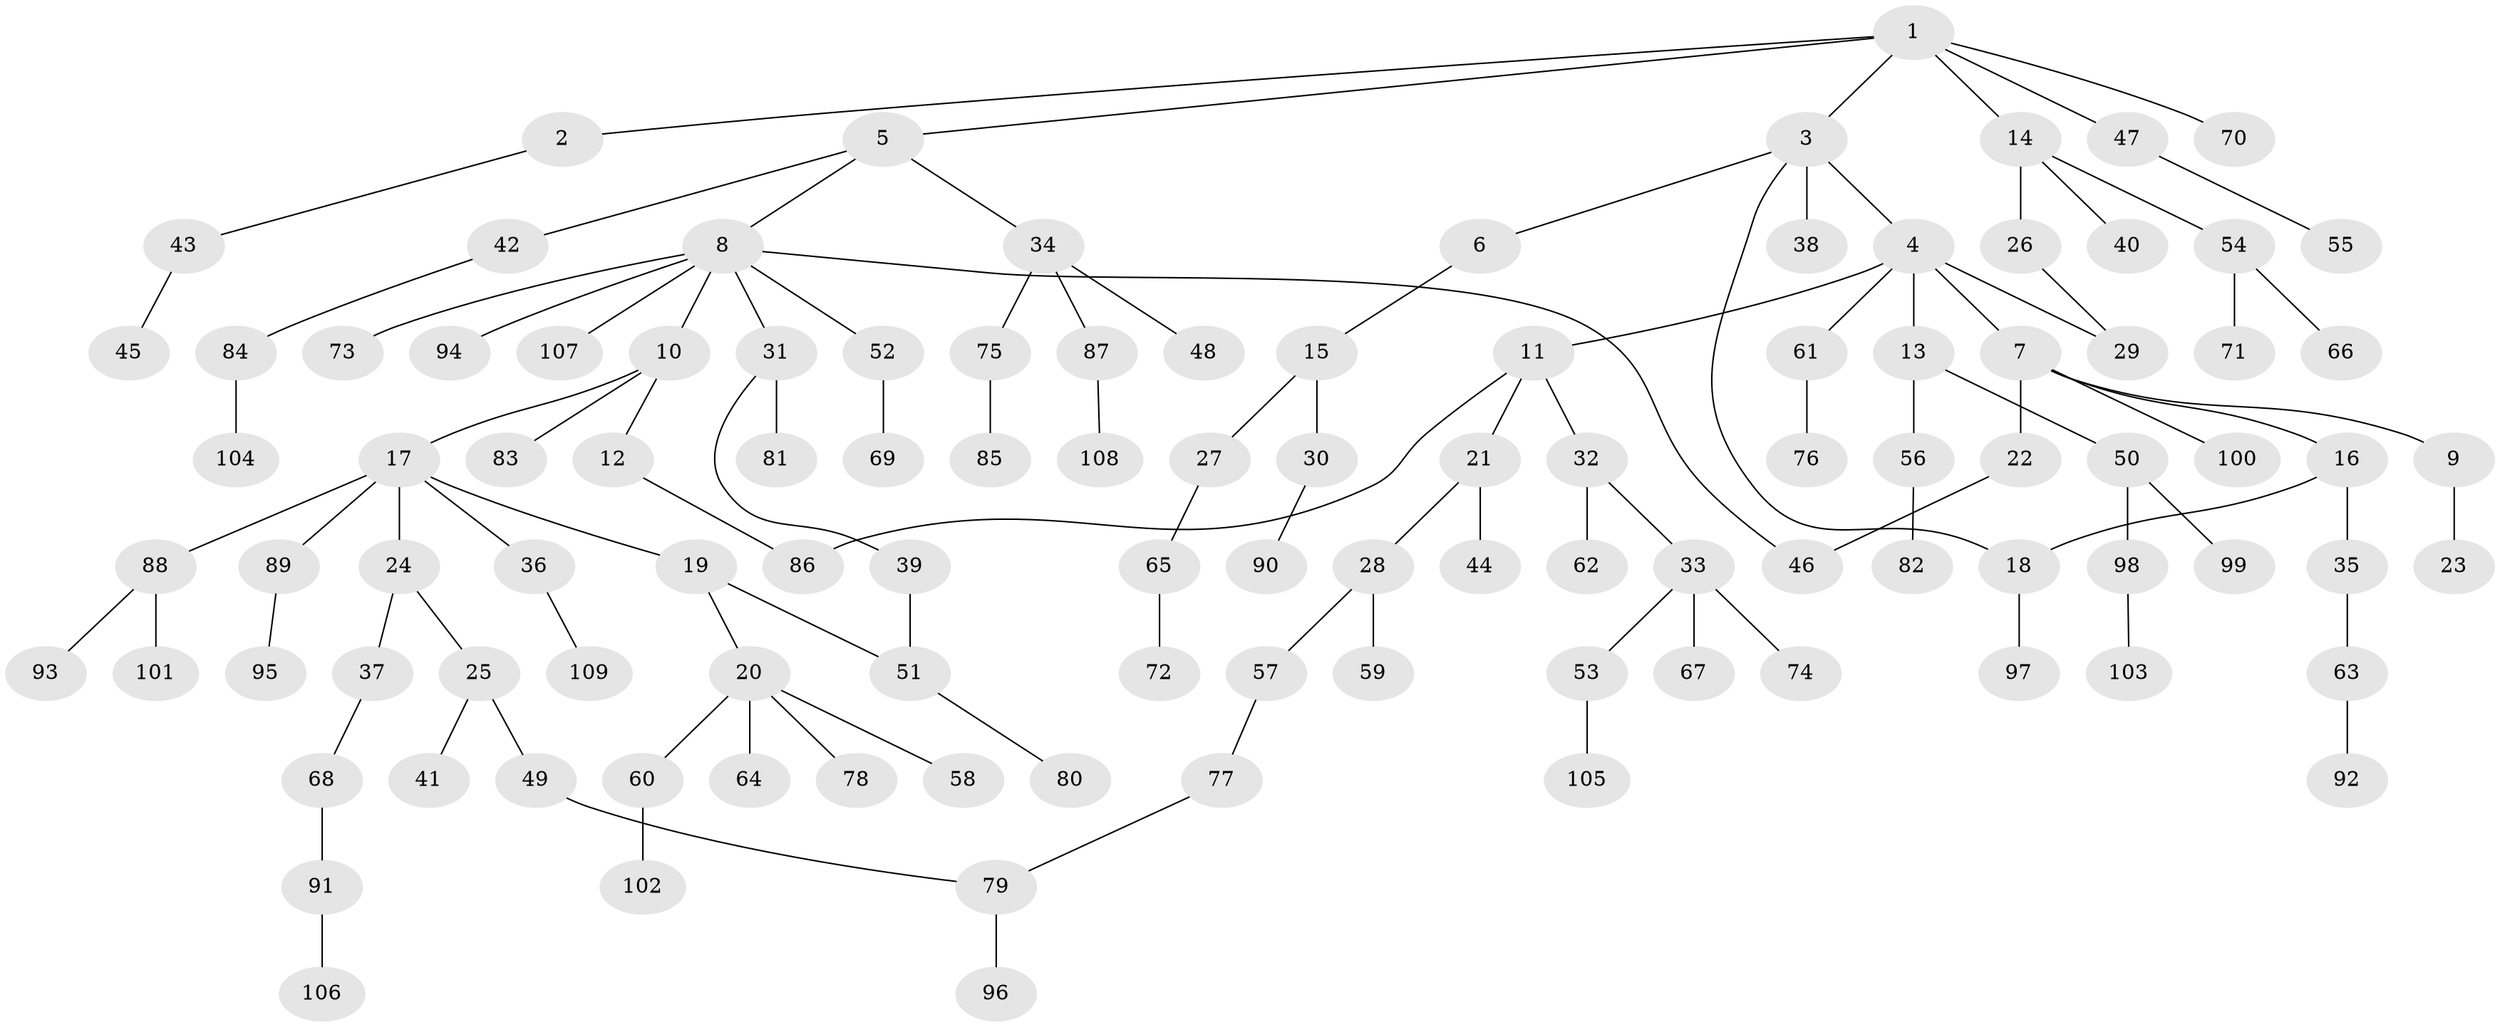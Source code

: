 // coarse degree distribution, {5: 0.04225352112676056, 2: 0.2535211267605634, 6: 0.014084507042253521, 10: 0.014084507042253521, 4: 0.07042253521126761, 3: 0.11267605633802817, 7: 0.014084507042253521, 1: 0.4788732394366197}
// Generated by graph-tools (version 1.1) at 2025/41/03/06/25 10:41:27]
// undirected, 109 vertices, 114 edges
graph export_dot {
graph [start="1"]
  node [color=gray90,style=filled];
  1;
  2;
  3;
  4;
  5;
  6;
  7;
  8;
  9;
  10;
  11;
  12;
  13;
  14;
  15;
  16;
  17;
  18;
  19;
  20;
  21;
  22;
  23;
  24;
  25;
  26;
  27;
  28;
  29;
  30;
  31;
  32;
  33;
  34;
  35;
  36;
  37;
  38;
  39;
  40;
  41;
  42;
  43;
  44;
  45;
  46;
  47;
  48;
  49;
  50;
  51;
  52;
  53;
  54;
  55;
  56;
  57;
  58;
  59;
  60;
  61;
  62;
  63;
  64;
  65;
  66;
  67;
  68;
  69;
  70;
  71;
  72;
  73;
  74;
  75;
  76;
  77;
  78;
  79;
  80;
  81;
  82;
  83;
  84;
  85;
  86;
  87;
  88;
  89;
  90;
  91;
  92;
  93;
  94;
  95;
  96;
  97;
  98;
  99;
  100;
  101;
  102;
  103;
  104;
  105;
  106;
  107;
  108;
  109;
  1 -- 2;
  1 -- 3;
  1 -- 5;
  1 -- 14;
  1 -- 47;
  1 -- 70;
  2 -- 43;
  3 -- 4;
  3 -- 6;
  3 -- 18;
  3 -- 38;
  4 -- 7;
  4 -- 11;
  4 -- 13;
  4 -- 29;
  4 -- 61;
  5 -- 8;
  5 -- 34;
  5 -- 42;
  6 -- 15;
  7 -- 9;
  7 -- 16;
  7 -- 22;
  7 -- 100;
  8 -- 10;
  8 -- 31;
  8 -- 46;
  8 -- 52;
  8 -- 73;
  8 -- 94;
  8 -- 107;
  9 -- 23;
  10 -- 12;
  10 -- 17;
  10 -- 83;
  11 -- 21;
  11 -- 32;
  11 -- 86;
  12 -- 86;
  13 -- 50;
  13 -- 56;
  14 -- 26;
  14 -- 40;
  14 -- 54;
  15 -- 27;
  15 -- 30;
  16 -- 35;
  16 -- 18;
  17 -- 19;
  17 -- 24;
  17 -- 36;
  17 -- 88;
  17 -- 89;
  18 -- 97;
  19 -- 20;
  19 -- 51;
  20 -- 58;
  20 -- 60;
  20 -- 64;
  20 -- 78;
  21 -- 28;
  21 -- 44;
  22 -- 46;
  24 -- 25;
  24 -- 37;
  25 -- 41;
  25 -- 49;
  26 -- 29;
  27 -- 65;
  28 -- 57;
  28 -- 59;
  30 -- 90;
  31 -- 39;
  31 -- 81;
  32 -- 33;
  32 -- 62;
  33 -- 53;
  33 -- 67;
  33 -- 74;
  34 -- 48;
  34 -- 75;
  34 -- 87;
  35 -- 63;
  36 -- 109;
  37 -- 68;
  39 -- 51;
  42 -- 84;
  43 -- 45;
  47 -- 55;
  49 -- 79;
  50 -- 98;
  50 -- 99;
  51 -- 80;
  52 -- 69;
  53 -- 105;
  54 -- 66;
  54 -- 71;
  56 -- 82;
  57 -- 77;
  60 -- 102;
  61 -- 76;
  63 -- 92;
  65 -- 72;
  68 -- 91;
  75 -- 85;
  77 -- 79;
  79 -- 96;
  84 -- 104;
  87 -- 108;
  88 -- 93;
  88 -- 101;
  89 -- 95;
  91 -- 106;
  98 -- 103;
}
